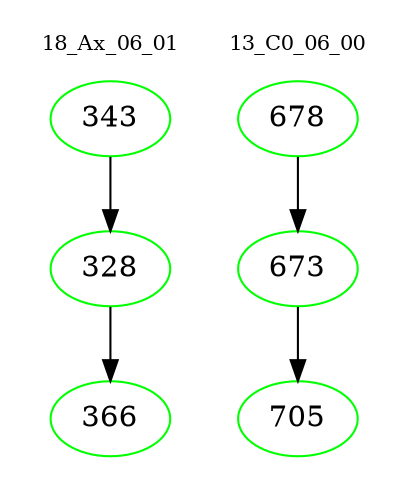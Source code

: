 digraph{
subgraph cluster_0 {
color = white
label = "18_Ax_06_01";
fontsize=10;
T0_343 [label="343", color="green"]
T0_343 -> T0_328 [color="black"]
T0_328 [label="328", color="green"]
T0_328 -> T0_366 [color="black"]
T0_366 [label="366", color="green"]
}
subgraph cluster_1 {
color = white
label = "13_C0_06_00";
fontsize=10;
T1_678 [label="678", color="green"]
T1_678 -> T1_673 [color="black"]
T1_673 [label="673", color="green"]
T1_673 -> T1_705 [color="black"]
T1_705 [label="705", color="green"]
}
}
